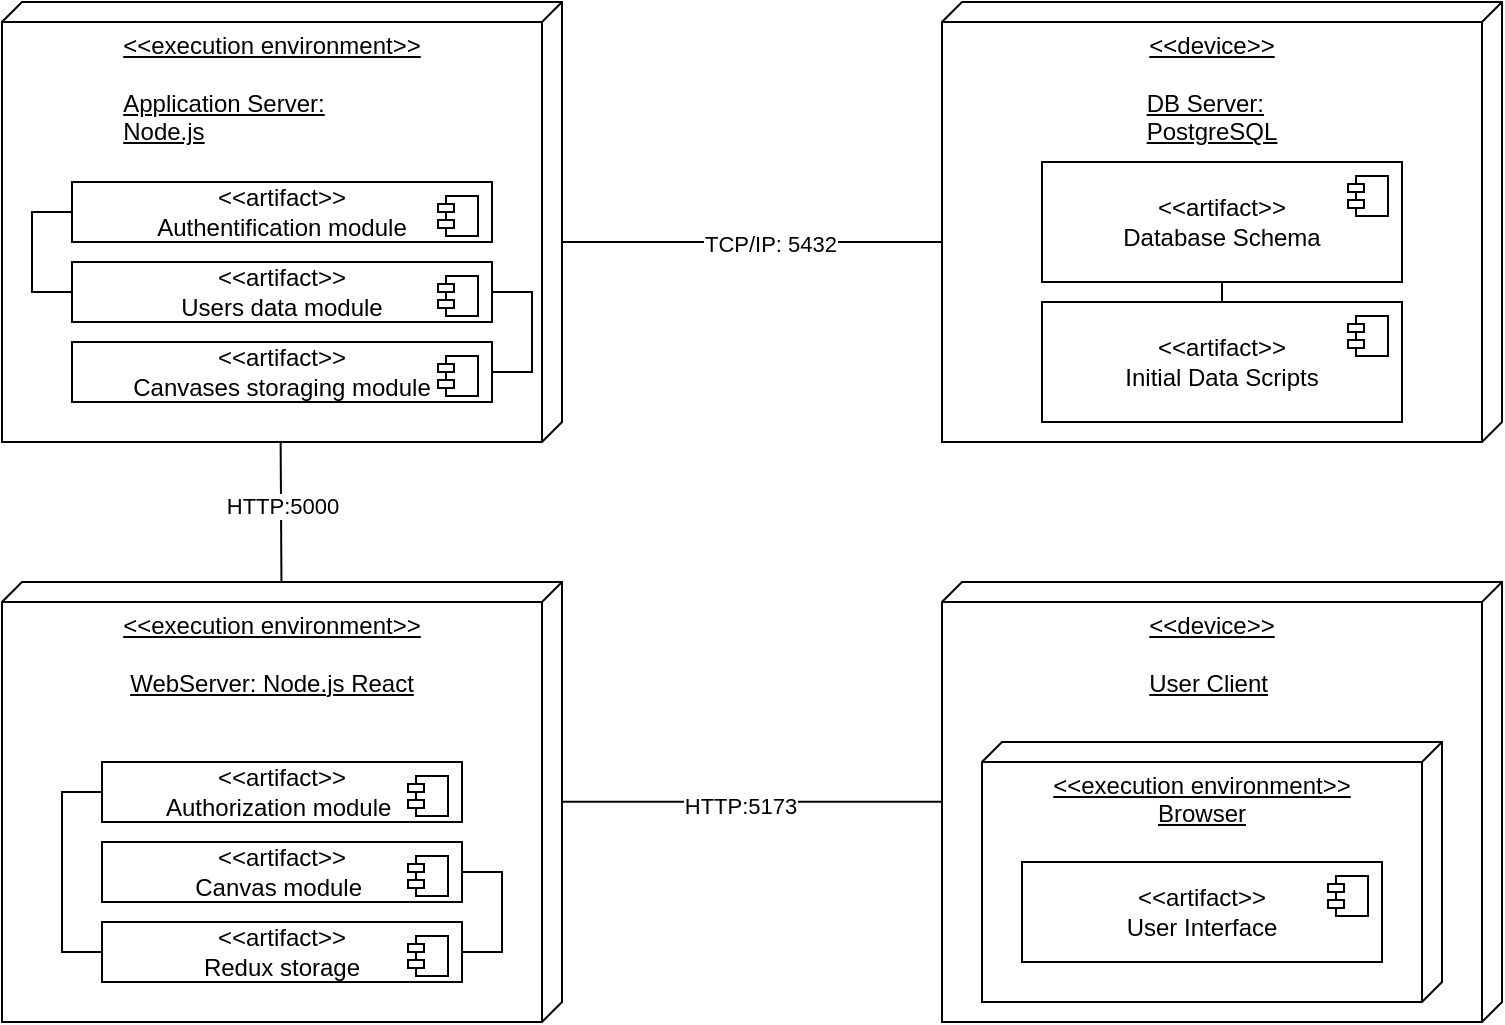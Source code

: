 <mxfile version="24.5.3" type="github">
  <diagram name="Сторінка-1" id="VTJN3MSkJe0x6ljxMoBh">
    <mxGraphModel dx="1050" dy="565" grid="0" gridSize="10" guides="1" tooltips="1" connect="1" arrows="1" fold="1" page="1" pageScale="1" pageWidth="827" pageHeight="1169" math="0" shadow="0">
      <root>
        <mxCell id="0" />
        <mxCell id="1" parent="0" />
        <mxCell id="aZCfTGFi_OvXpp3rXC6w-1" value="&amp;lt;&amp;lt;execution environment&amp;gt;&amp;gt;&lt;div&gt;&lt;br&gt;&lt;/div&gt;&lt;div style=&quot;text-align: left;&quot;&gt;Application Server:&lt;/div&gt;&lt;div style=&quot;text-align: left;&quot;&gt;Node.js&lt;/div&gt;&lt;div&gt;&lt;br&gt;&lt;/div&gt;" style="verticalAlign=top;align=center;spacingTop=8;spacingLeft=2;spacingRight=12;shape=cube;size=10;direction=south;fontStyle=4;html=1;whiteSpace=wrap;" parent="1" vertex="1">
          <mxGeometry x="20" y="200" width="280" height="220" as="geometry" />
        </mxCell>
        <mxCell id="qxZEXZT1tEyeaZe-df7J-4" style="edgeStyle=orthogonalEdgeStyle;rounded=0;orthogonalLoop=1;jettySize=auto;html=1;exitX=0;exitY=0.5;exitDx=0;exitDy=0;entryX=0;entryY=0.5;entryDx=0;entryDy=0;endArrow=none;endFill=0;" edge="1" parent="1" source="aZCfTGFi_OvXpp3rXC6w-2" target="bTpjIX8sb8k9tgOrbF8_-3">
          <mxGeometry relative="1" as="geometry" />
        </mxCell>
        <mxCell id="aZCfTGFi_OvXpp3rXC6w-2" value="&amp;lt;&amp;lt;artifact&amp;gt;&amp;gt;&lt;div&gt;Authentification module&lt;/div&gt;" style="html=1;dropTarget=0;whiteSpace=wrap;" parent="1" vertex="1">
          <mxGeometry x="55" y="290" width="210" height="30" as="geometry" />
        </mxCell>
        <mxCell id="aZCfTGFi_OvXpp3rXC6w-3" value="" style="shape=module;jettyWidth=8;jettyHeight=4;" parent="aZCfTGFi_OvXpp3rXC6w-2" vertex="1">
          <mxGeometry x="1" width="20" height="20" relative="1" as="geometry">
            <mxPoint x="-27" y="7" as="offset" />
          </mxGeometry>
        </mxCell>
        <mxCell id="aZCfTGFi_OvXpp3rXC6w-4" value="&amp;lt;&amp;lt;execution environment&amp;gt;&amp;gt;&lt;div&gt;&lt;br&gt;&lt;/div&gt;&lt;div&gt;WebServer: Node.js React&lt;/div&gt;" style="verticalAlign=top;align=center;spacingTop=8;spacingLeft=2;spacingRight=12;shape=cube;size=10;direction=south;fontStyle=4;html=1;whiteSpace=wrap;" parent="1" vertex="1">
          <mxGeometry x="20" y="490" width="280" height="220" as="geometry" />
        </mxCell>
        <mxCell id="aZCfTGFi_OvXpp3rXC6w-5" value="&amp;lt;&amp;lt;artifact&amp;gt;&amp;gt;&lt;div&gt;Authorization module&amp;nbsp;&lt;/div&gt;" style="html=1;dropTarget=0;whiteSpace=wrap;" parent="1" vertex="1">
          <mxGeometry x="70" y="580" width="180" height="30" as="geometry" />
        </mxCell>
        <mxCell id="aZCfTGFi_OvXpp3rXC6w-6" value="" style="shape=module;jettyWidth=8;jettyHeight=4;" parent="aZCfTGFi_OvXpp3rXC6w-5" vertex="1">
          <mxGeometry x="1" width="20" height="20" relative="1" as="geometry">
            <mxPoint x="-27" y="7" as="offset" />
          </mxGeometry>
        </mxCell>
        <mxCell id="aZCfTGFi_OvXpp3rXC6w-8" value="&lt;div&gt;&amp;lt;&amp;lt;device&amp;gt;&amp;gt;&lt;/div&gt;&lt;div&gt;&lt;br&gt;&lt;/div&gt;&lt;div style=&quot;text-align: left;&quot;&gt;DB Server:&lt;/div&gt;&lt;div style=&quot;text-align: left;&quot;&gt;PostgreSQL&lt;/div&gt;" style="verticalAlign=top;align=center;spacingTop=8;spacingLeft=2;spacingRight=12;shape=cube;size=10;direction=south;fontStyle=4;html=1;whiteSpace=wrap;" parent="1" vertex="1">
          <mxGeometry x="490" y="200" width="280" height="220" as="geometry" />
        </mxCell>
        <mxCell id="aZCfTGFi_OvXpp3rXC6w-9" value="&amp;lt;&amp;lt;artifact&amp;gt;&amp;gt;&lt;div&gt;Database Schema&lt;/div&gt;" style="html=1;dropTarget=0;whiteSpace=wrap;" parent="1" vertex="1">
          <mxGeometry x="540" y="280" width="180" height="60" as="geometry" />
        </mxCell>
        <mxCell id="aZCfTGFi_OvXpp3rXC6w-10" value="" style="shape=module;jettyWidth=8;jettyHeight=4;" parent="aZCfTGFi_OvXpp3rXC6w-9" vertex="1">
          <mxGeometry x="1" width="20" height="20" relative="1" as="geometry">
            <mxPoint x="-27" y="7" as="offset" />
          </mxGeometry>
        </mxCell>
        <mxCell id="aZCfTGFi_OvXpp3rXC6w-12" value="&lt;div&gt;&amp;lt;&amp;lt;device&amp;gt;&amp;gt;&lt;/div&gt;&lt;div&gt;&lt;br&gt;&lt;/div&gt;&lt;div style=&quot;text-align: left;&quot;&gt;User Client&lt;/div&gt;" style="verticalAlign=top;align=center;spacingTop=8;spacingLeft=2;spacingRight=12;shape=cube;size=10;direction=south;fontStyle=4;html=1;whiteSpace=wrap;" parent="1" vertex="1">
          <mxGeometry x="490" y="490" width="280" height="220" as="geometry" />
        </mxCell>
        <mxCell id="aZCfTGFi_OvXpp3rXC6w-15" value="&amp;lt;&amp;lt;execution environment&amp;gt;&amp;gt;&lt;div&gt;Browser&lt;/div&gt;" style="verticalAlign=top;align=center;spacingTop=8;spacingLeft=2;spacingRight=12;shape=cube;size=10;direction=south;fontStyle=4;html=1;whiteSpace=wrap;" parent="1" vertex="1">
          <mxGeometry x="510" y="570" width="230" height="130" as="geometry" />
        </mxCell>
        <mxCell id="aZCfTGFi_OvXpp3rXC6w-16" value="&amp;lt;&amp;lt;artifact&amp;gt;&amp;gt;&lt;div&gt;User Interface&lt;/div&gt;" style="html=1;dropTarget=0;whiteSpace=wrap;" parent="1" vertex="1">
          <mxGeometry x="530" y="630" width="180" height="50" as="geometry" />
        </mxCell>
        <mxCell id="aZCfTGFi_OvXpp3rXC6w-17" value="" style="shape=module;jettyWidth=8;jettyHeight=4;" parent="aZCfTGFi_OvXpp3rXC6w-16" vertex="1">
          <mxGeometry x="1" width="20" height="20" relative="1" as="geometry">
            <mxPoint x="-27" y="7" as="offset" />
          </mxGeometry>
        </mxCell>
        <mxCell id="aZCfTGFi_OvXpp3rXC6w-18" value="" style="endArrow=none;html=1;rounded=0;" parent="1" edge="1">
          <mxGeometry relative="1" as="geometry">
            <mxPoint x="300" y="320" as="sourcePoint" />
            <mxPoint x="490" y="320" as="targetPoint" />
          </mxGeometry>
        </mxCell>
        <mxCell id="aZCfTGFi_OvXpp3rXC6w-22" value="TCP/IP: 5432" style="edgeLabel;html=1;align=center;verticalAlign=middle;resizable=0;points=[];" parent="aZCfTGFi_OvXpp3rXC6w-18" vertex="1" connectable="0">
          <mxGeometry x="0.09" y="-1" relative="1" as="geometry">
            <mxPoint as="offset" />
          </mxGeometry>
        </mxCell>
        <mxCell id="aZCfTGFi_OvXpp3rXC6w-19" value="" style="endArrow=none;html=1;rounded=0;" parent="1" edge="1">
          <mxGeometry relative="1" as="geometry">
            <mxPoint x="300" y="599.83" as="sourcePoint" />
            <mxPoint x="490" y="599.83" as="targetPoint" />
          </mxGeometry>
        </mxCell>
        <mxCell id="aZCfTGFi_OvXpp3rXC6w-23" value="HTTP:5173" style="edgeLabel;html=1;align=center;verticalAlign=middle;resizable=0;points=[];" parent="aZCfTGFi_OvXpp3rXC6w-19" vertex="1" connectable="0">
          <mxGeometry x="-0.07" y="-2" relative="1" as="geometry">
            <mxPoint as="offset" />
          </mxGeometry>
        </mxCell>
        <mxCell id="aZCfTGFi_OvXpp3rXC6w-20" value="" style="endArrow=none;html=1;rounded=0;exitX=0;exitY=0;exitDx=220;exitDy=145;exitPerimeter=0;entryX=0;entryY=0.501;entryDx=0;entryDy=0;entryPerimeter=0;" parent="1" target="aZCfTGFi_OvXpp3rXC6w-4" edge="1">
          <mxGeometry relative="1" as="geometry">
            <mxPoint x="159.32" y="420" as="sourcePoint" />
            <mxPoint x="159" y="490" as="targetPoint" />
          </mxGeometry>
        </mxCell>
        <mxCell id="aZCfTGFi_OvXpp3rXC6w-21" value="HTTP:5000" style="edgeLabel;html=1;align=center;verticalAlign=middle;resizable=0;points=[];" parent="aZCfTGFi_OvXpp3rXC6w-20" vertex="1" connectable="0">
          <mxGeometry x="-0.08" relative="1" as="geometry">
            <mxPoint as="offset" />
          </mxGeometry>
        </mxCell>
        <mxCell id="qxZEXZT1tEyeaZe-df7J-3" style="edgeStyle=orthogonalEdgeStyle;rounded=0;orthogonalLoop=1;jettySize=auto;html=1;exitX=0.5;exitY=0;exitDx=0;exitDy=0;entryX=0.5;entryY=1;entryDx=0;entryDy=0;endArrow=none;endFill=0;" edge="1" parent="1" source="bTpjIX8sb8k9tgOrbF8_-1" target="aZCfTGFi_OvXpp3rXC6w-9">
          <mxGeometry relative="1" as="geometry" />
        </mxCell>
        <mxCell id="bTpjIX8sb8k9tgOrbF8_-1" value="&amp;lt;&amp;lt;artifact&amp;gt;&amp;gt;&lt;div&gt;&lt;div&gt;Initial Data Scripts&lt;/div&gt;&lt;/div&gt;" style="html=1;dropTarget=0;whiteSpace=wrap;" parent="1" vertex="1">
          <mxGeometry x="540" y="350" width="180" height="60" as="geometry" />
        </mxCell>
        <mxCell id="bTpjIX8sb8k9tgOrbF8_-2" value="" style="shape=module;jettyWidth=8;jettyHeight=4;" parent="bTpjIX8sb8k9tgOrbF8_-1" vertex="1">
          <mxGeometry x="1" width="20" height="20" relative="1" as="geometry">
            <mxPoint x="-27" y="7" as="offset" />
          </mxGeometry>
        </mxCell>
        <mxCell id="bTpjIX8sb8k9tgOrbF8_-3" value="&amp;lt;&amp;lt;artifact&amp;gt;&amp;gt;&lt;div&gt;Users data module&lt;/div&gt;" style="html=1;dropTarget=0;whiteSpace=wrap;" parent="1" vertex="1">
          <mxGeometry x="55" y="330" width="210" height="30" as="geometry" />
        </mxCell>
        <mxCell id="bTpjIX8sb8k9tgOrbF8_-4" value="" style="shape=module;jettyWidth=8;jettyHeight=4;" parent="bTpjIX8sb8k9tgOrbF8_-3" vertex="1">
          <mxGeometry x="1" width="20" height="20" relative="1" as="geometry">
            <mxPoint x="-27" y="7" as="offset" />
          </mxGeometry>
        </mxCell>
        <mxCell id="qxZEXZT1tEyeaZe-df7J-5" style="edgeStyle=orthogonalEdgeStyle;rounded=0;orthogonalLoop=1;jettySize=auto;html=1;exitX=1;exitY=0.5;exitDx=0;exitDy=0;entryX=1;entryY=0.5;entryDx=0;entryDy=0;endArrow=none;endFill=0;" edge="1" parent="1" source="bTpjIX8sb8k9tgOrbF8_-5" target="bTpjIX8sb8k9tgOrbF8_-3">
          <mxGeometry relative="1" as="geometry" />
        </mxCell>
        <mxCell id="bTpjIX8sb8k9tgOrbF8_-5" value="&amp;lt;&amp;lt;artifact&amp;gt;&amp;gt;&lt;div&gt;Canvases storaging module&lt;/div&gt;" style="html=1;dropTarget=0;whiteSpace=wrap;" parent="1" vertex="1">
          <mxGeometry x="55" y="370" width="210" height="30" as="geometry" />
        </mxCell>
        <mxCell id="bTpjIX8sb8k9tgOrbF8_-6" value="" style="shape=module;jettyWidth=8;jettyHeight=4;" parent="bTpjIX8sb8k9tgOrbF8_-5" vertex="1">
          <mxGeometry x="1" width="20" height="20" relative="1" as="geometry">
            <mxPoint x="-27" y="7" as="offset" />
          </mxGeometry>
        </mxCell>
        <mxCell id="bTpjIX8sb8k9tgOrbF8_-7" value="&amp;lt;&amp;lt;artifact&amp;gt;&amp;gt;&lt;div&gt;Canvas module&amp;nbsp;&lt;/div&gt;" style="html=1;dropTarget=0;whiteSpace=wrap;" parent="1" vertex="1">
          <mxGeometry x="70" y="620" width="180" height="30" as="geometry" />
        </mxCell>
        <mxCell id="bTpjIX8sb8k9tgOrbF8_-8" value="" style="shape=module;jettyWidth=8;jettyHeight=4;" parent="bTpjIX8sb8k9tgOrbF8_-7" vertex="1">
          <mxGeometry x="1" width="20" height="20" relative="1" as="geometry">
            <mxPoint x="-27" y="7" as="offset" />
          </mxGeometry>
        </mxCell>
        <mxCell id="qxZEXZT1tEyeaZe-df7J-1" style="edgeStyle=orthogonalEdgeStyle;rounded=0;orthogonalLoop=1;jettySize=auto;html=1;exitX=0;exitY=0.5;exitDx=0;exitDy=0;entryX=0;entryY=0.5;entryDx=0;entryDy=0;endArrow=none;endFill=0;" edge="1" parent="1" source="bTpjIX8sb8k9tgOrbF8_-9" target="aZCfTGFi_OvXpp3rXC6w-5">
          <mxGeometry relative="1" as="geometry" />
        </mxCell>
        <mxCell id="qxZEXZT1tEyeaZe-df7J-2" style="edgeStyle=orthogonalEdgeStyle;rounded=0;orthogonalLoop=1;jettySize=auto;html=1;exitX=1;exitY=0.5;exitDx=0;exitDy=0;entryX=1;entryY=0.5;entryDx=0;entryDy=0;endArrow=none;endFill=0;" edge="1" parent="1" source="bTpjIX8sb8k9tgOrbF8_-9" target="bTpjIX8sb8k9tgOrbF8_-7">
          <mxGeometry relative="1" as="geometry" />
        </mxCell>
        <mxCell id="bTpjIX8sb8k9tgOrbF8_-9" value="&amp;lt;&amp;lt;artifact&amp;gt;&amp;gt;&lt;div&gt;Redux storage&lt;/div&gt;" style="html=1;dropTarget=0;whiteSpace=wrap;" parent="1" vertex="1">
          <mxGeometry x="70" y="660" width="180" height="30" as="geometry" />
        </mxCell>
        <mxCell id="bTpjIX8sb8k9tgOrbF8_-10" value="" style="shape=module;jettyWidth=8;jettyHeight=4;" parent="bTpjIX8sb8k9tgOrbF8_-9" vertex="1">
          <mxGeometry x="1" width="20" height="20" relative="1" as="geometry">
            <mxPoint x="-27" y="7" as="offset" />
          </mxGeometry>
        </mxCell>
      </root>
    </mxGraphModel>
  </diagram>
</mxfile>

